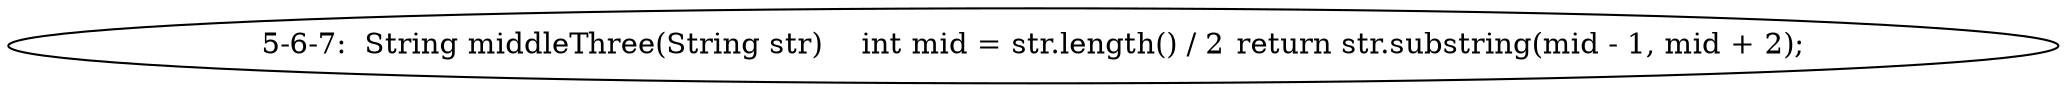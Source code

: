 digraph result_test { 
// graph-vertices
  a2  [label="5-6-7:  String middleThree(String str)	int mid = str.length() / 2	return str.substring(mid - 1, mid + 2);"]; 
// graph-edges
}